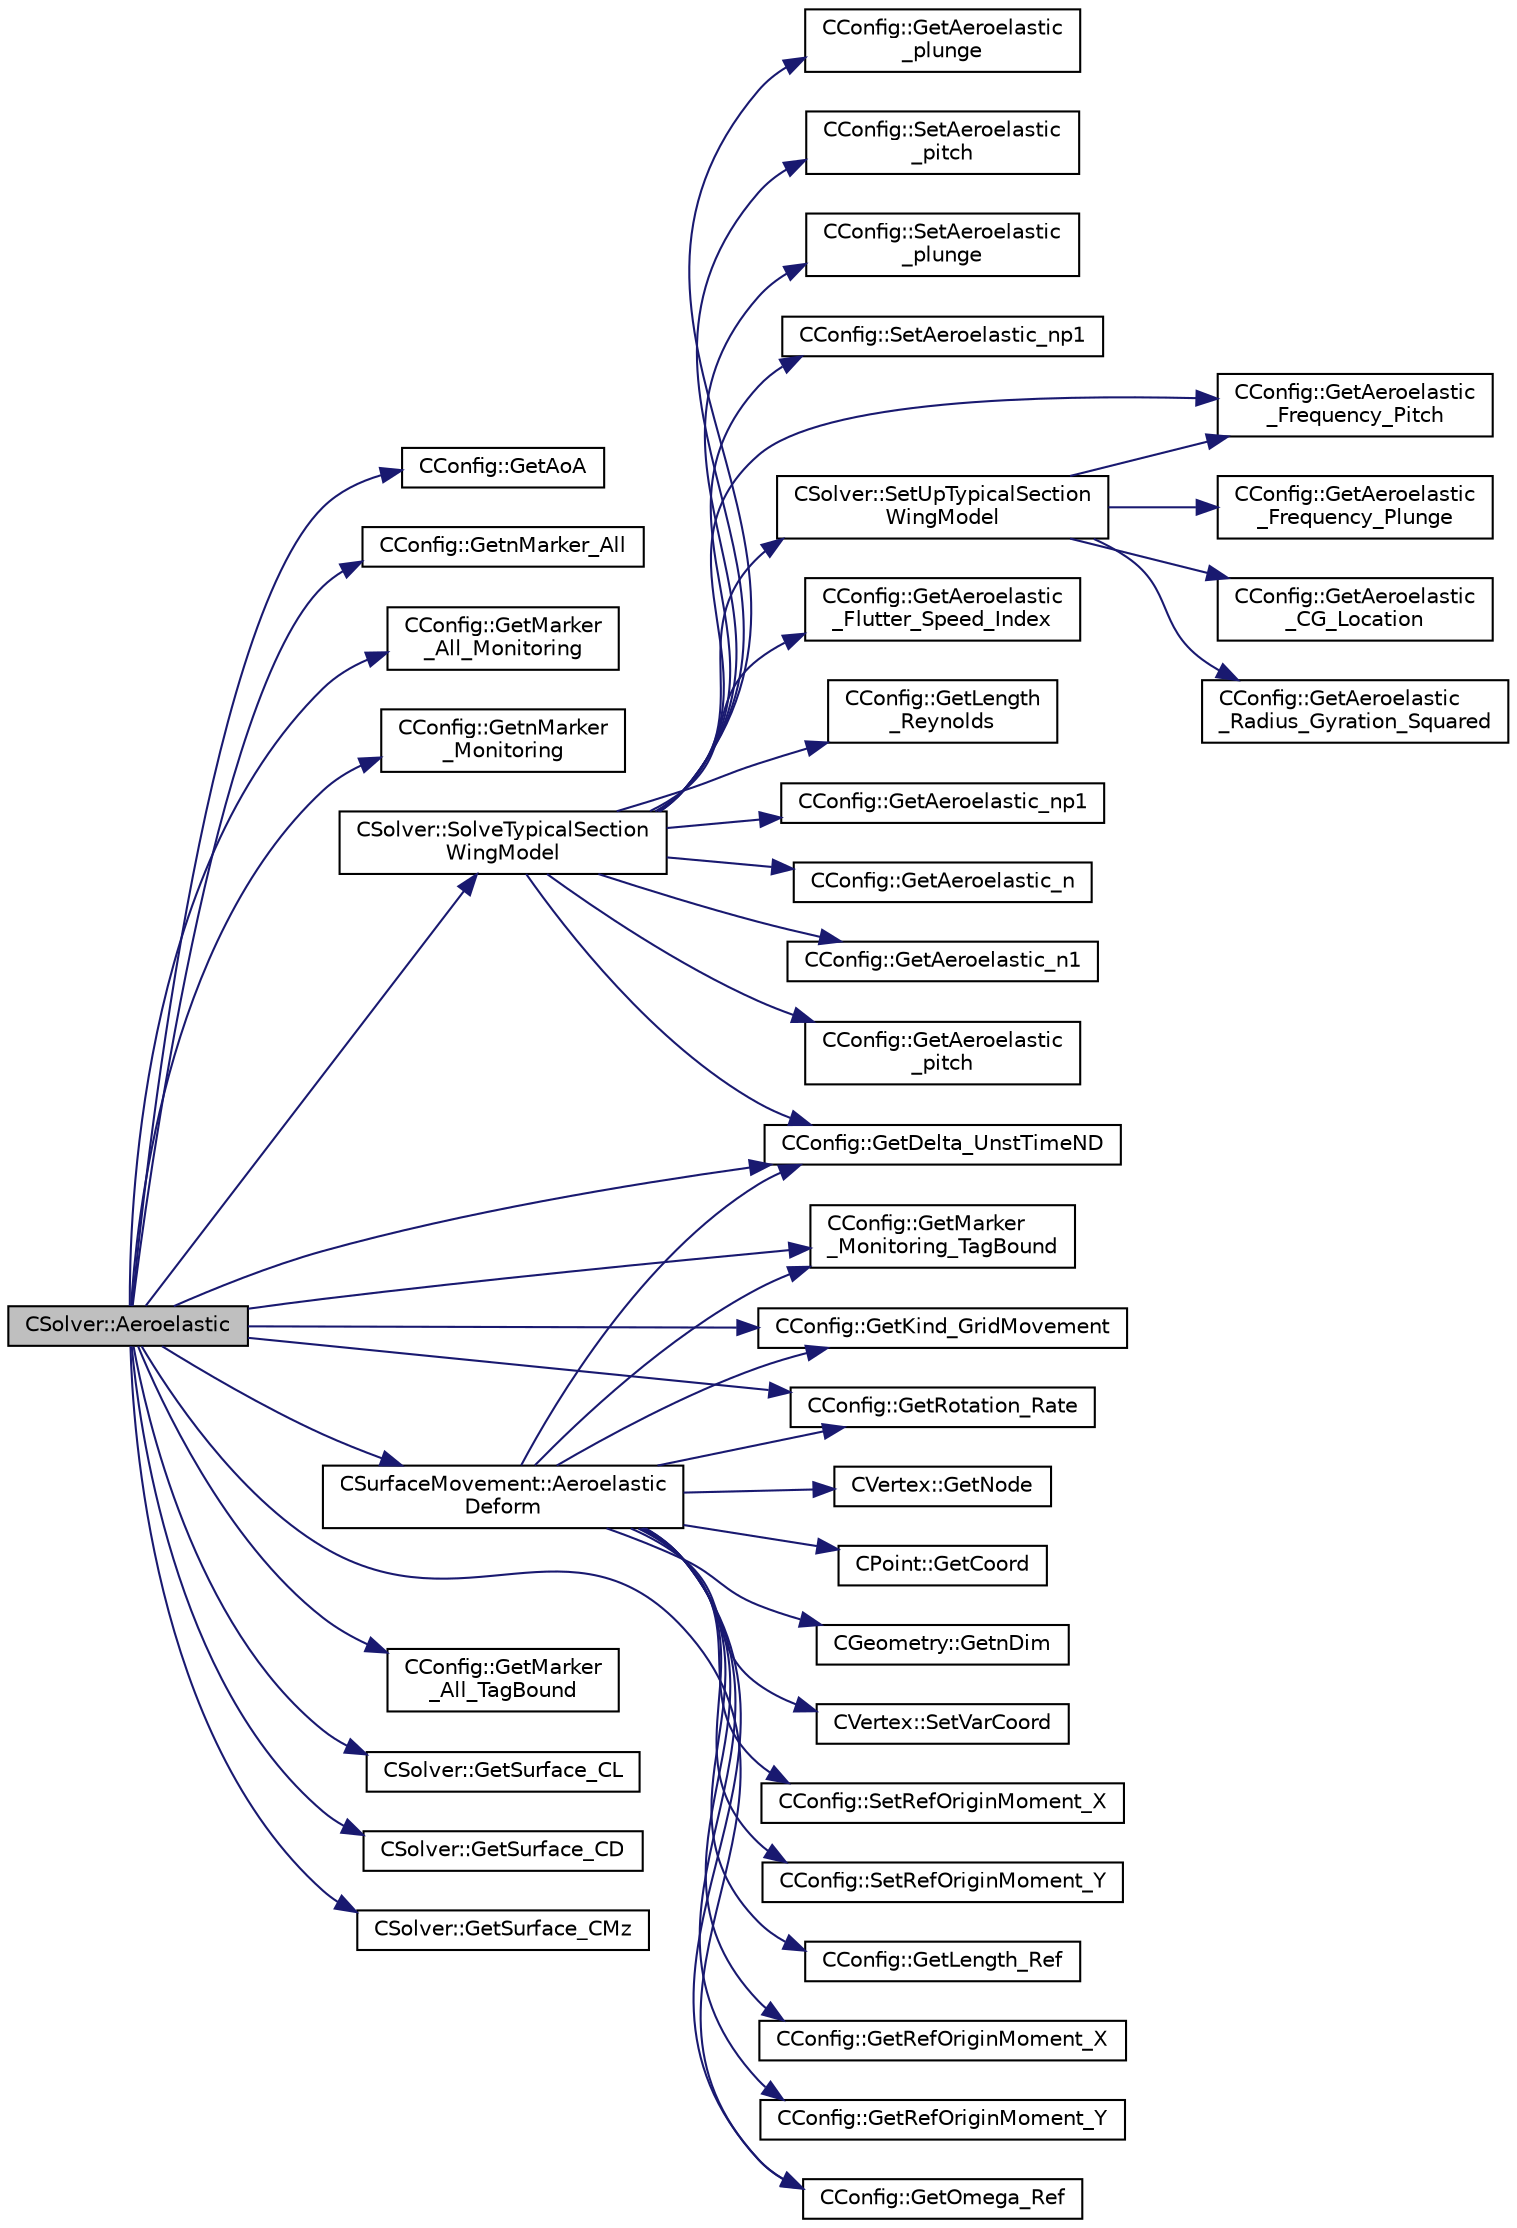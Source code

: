 digraph "CSolver::Aeroelastic"
{
  edge [fontname="Helvetica",fontsize="10",labelfontname="Helvetica",labelfontsize="10"];
  node [fontname="Helvetica",fontsize="10",shape=record];
  rankdir="LR";
  Node135 [label="CSolver::Aeroelastic",height=0.2,width=0.4,color="black", fillcolor="grey75", style="filled", fontcolor="black"];
  Node135 -> Node136 [color="midnightblue",fontsize="10",style="solid",fontname="Helvetica"];
  Node136 [label="CConfig::GetAoA",height=0.2,width=0.4,color="black", fillcolor="white", style="filled",URL="$class_c_config.html#a6020a5df7025ffb286f9b9f55f3f2773",tooltip="Get the angle of attack of the body. This is the angle between a reference line on a lifting body (of..."];
  Node135 -> Node137 [color="midnightblue",fontsize="10",style="solid",fontname="Helvetica"];
  Node137 [label="CConfig::GetnMarker_All",height=0.2,width=0.4,color="black", fillcolor="white", style="filled",URL="$class_c_config.html#a300c4884edfc0c2acf395036439004f4",tooltip="Get the total number of boundary markers including send/receive domains. "];
  Node135 -> Node138 [color="midnightblue",fontsize="10",style="solid",fontname="Helvetica"];
  Node138 [label="CConfig::GetMarker\l_All_Monitoring",height=0.2,width=0.4,color="black", fillcolor="white", style="filled",URL="$class_c_config.html#a942619938b389de95268bce31434c276",tooltip="Get the monitoring information for a marker val_marker. "];
  Node135 -> Node139 [color="midnightblue",fontsize="10",style="solid",fontname="Helvetica"];
  Node139 [label="CConfig::GetnMarker\l_Monitoring",height=0.2,width=0.4,color="black", fillcolor="white", style="filled",URL="$class_c_config.html#a62a92b26c1300323f4a4a035ec19af1a",tooltip="Get the total number of monitoring markers. "];
  Node135 -> Node140 [color="midnightblue",fontsize="10",style="solid",fontname="Helvetica"];
  Node140 [label="CConfig::GetMarker\l_Monitoring_TagBound",height=0.2,width=0.4,color="black", fillcolor="white", style="filled",URL="$class_c_config.html#a5bf47083eec0b00543d3d8c387f41ab2",tooltip="Get the name of the surface defined in the geometry file. "];
  Node135 -> Node141 [color="midnightblue",fontsize="10",style="solid",fontname="Helvetica"];
  Node141 [label="CConfig::GetMarker\l_All_TagBound",height=0.2,width=0.4,color="black", fillcolor="white", style="filled",URL="$class_c_config.html#a967e969a3beb24bb6e57d7036af003be",tooltip="Get the index of the surface defined in the geometry file. "];
  Node135 -> Node142 [color="midnightblue",fontsize="10",style="solid",fontname="Helvetica"];
  Node142 [label="CSolver::GetSurface_CL",height=0.2,width=0.4,color="black", fillcolor="white", style="filled",URL="$class_c_solver.html#a0bc167b99fb203f09522c6eb9f822ff5",tooltip="A virtual member. "];
  Node135 -> Node143 [color="midnightblue",fontsize="10",style="solid",fontname="Helvetica"];
  Node143 [label="CSolver::GetSurface_CD",height=0.2,width=0.4,color="black", fillcolor="white", style="filled",URL="$class_c_solver.html#af701c165a204f256eb6bb608b132c020",tooltip="A virtual member. "];
  Node135 -> Node144 [color="midnightblue",fontsize="10",style="solid",fontname="Helvetica"];
  Node144 [label="CSolver::GetSurface_CMz",height=0.2,width=0.4,color="black", fillcolor="white", style="filled",URL="$class_c_solver.html#a772a2f4099016858cdba75739805634f",tooltip="A virtual member. "];
  Node135 -> Node145 [color="midnightblue",fontsize="10",style="solid",fontname="Helvetica"];
  Node145 [label="CConfig::GetKind_GridMovement",height=0.2,width=0.4,color="black", fillcolor="white", style="filled",URL="$class_c_config.html#ab598508566cb08cb9929934d433ce400",tooltip="Get the type of dynamic mesh motion. Each zone gets a config file. "];
  Node135 -> Node146 [color="midnightblue",fontsize="10",style="solid",fontname="Helvetica"];
  Node146 [label="CConfig::GetDelta_UnstTimeND",height=0.2,width=0.4,color="black", fillcolor="white", style="filled",URL="$class_c_config.html#a417b45d0da107126e803258901f57920",tooltip="If we are prforming an unsteady simulation, there is only one value of the time step for the complete..."];
  Node135 -> Node147 [color="midnightblue",fontsize="10",style="solid",fontname="Helvetica"];
  Node147 [label="CConfig::GetRotation_Rate",height=0.2,width=0.4,color="black", fillcolor="white", style="filled",URL="$class_c_config.html#a6b8381fdd464a0f1074ab5e54d1b2572",tooltip="Get the rotation rate of the mesh. "];
  Node135 -> Node148 [color="midnightblue",fontsize="10",style="solid",fontname="Helvetica"];
  Node148 [label="CConfig::GetOmega_Ref",height=0.2,width=0.4,color="black", fillcolor="white", style="filled",URL="$class_c_config.html#a75bb1f8aa4d15be6690dd6cc5ab581a7",tooltip="Get the value of the reference angular velocity for non-dimensionalization. "];
  Node135 -> Node149 [color="midnightblue",fontsize="10",style="solid",fontname="Helvetica"];
  Node149 [label="CSolver::SolveTypicalSection\lWingModel",height=0.2,width=0.4,color="black", fillcolor="white", style="filled",URL="$class_c_solver.html#a13c86d41e468e5d7b9c7a21ab2008e19",tooltip="Solve the typical section wing model. "];
  Node149 -> Node150 [color="midnightblue",fontsize="10",style="solid",fontname="Helvetica"];
  Node150 [label="CConfig::GetAeroelastic\l_Frequency_Pitch",height=0.2,width=0.4,color="black", fillcolor="white", style="filled",URL="$class_c_config.html#a2cb6eeb8d14730720c5ee584b8cc7e8b",tooltip="Uncoupled Aeroelastic Frequency Pitch. "];
  Node149 -> Node151 [color="midnightblue",fontsize="10",style="solid",fontname="Helvetica"];
  Node151 [label="CConfig::GetAeroelastic\l_Flutter_Speed_Index",height=0.2,width=0.4,color="black", fillcolor="white", style="filled",URL="$class_c_config.html#a93afd81e0f5c99ef0632f80b8cb154ed",tooltip="Aeroelastic Flutter Speed Index. "];
  Node149 -> Node152 [color="midnightblue",fontsize="10",style="solid",fontname="Helvetica"];
  Node152 [label="CConfig::GetLength\l_Reynolds",height=0.2,width=0.4,color="black", fillcolor="white", style="filled",URL="$class_c_config.html#a07e07baa3b8259bfa545fd1de2fac74a",tooltip="Get the value of the Reynolds length. "];
  Node149 -> Node146 [color="midnightblue",fontsize="10",style="solid",fontname="Helvetica"];
  Node149 -> Node153 [color="midnightblue",fontsize="10",style="solid",fontname="Helvetica"];
  Node153 [label="CSolver::SetUpTypicalSection\lWingModel",height=0.2,width=0.4,color="black", fillcolor="white", style="filled",URL="$class_c_solver.html#a85ab76dcef372e9cf25c7df9738b364b",tooltip="Sets up the generalized eigenvectors and eigenvalues needed to solve the aeroelastic equations..."];
  Node153 -> Node154 [color="midnightblue",fontsize="10",style="solid",fontname="Helvetica"];
  Node154 [label="CConfig::GetAeroelastic\l_Frequency_Plunge",height=0.2,width=0.4,color="black", fillcolor="white", style="filled",URL="$class_c_config.html#a0ec6a5b1cd9d21bce43b0ad95a427687",tooltip="Uncoupled Aeroelastic Frequency Plunge. "];
  Node153 -> Node150 [color="midnightblue",fontsize="10",style="solid",fontname="Helvetica"];
  Node153 -> Node155 [color="midnightblue",fontsize="10",style="solid",fontname="Helvetica"];
  Node155 [label="CConfig::GetAeroelastic\l_CG_Location",height=0.2,width=0.4,color="black", fillcolor="white", style="filled",URL="$class_c_config.html#acc4baf536059893600bc566d7b8913e6",tooltip="Aeroelastic center of gravity location. "];
  Node153 -> Node156 [color="midnightblue",fontsize="10",style="solid",fontname="Helvetica"];
  Node156 [label="CConfig::GetAeroelastic\l_Radius_Gyration_Squared",height=0.2,width=0.4,color="black", fillcolor="white", style="filled",URL="$class_c_config.html#a3d4898b381409684e54710f8b8f6f047",tooltip="Aeroelastic radius of gyration squared. "];
  Node149 -> Node157 [color="midnightblue",fontsize="10",style="solid",fontname="Helvetica"];
  Node157 [label="CConfig::GetAeroelastic_np1",height=0.2,width=0.4,color="black", fillcolor="white", style="filled",URL="$class_c_config.html#a0b906eb233b861ce7f2f876bbfa9760a",tooltip="Value of Aeroelastic solution coordinate at time n+1. "];
  Node149 -> Node158 [color="midnightblue",fontsize="10",style="solid",fontname="Helvetica"];
  Node158 [label="CConfig::GetAeroelastic_n",height=0.2,width=0.4,color="black", fillcolor="white", style="filled",URL="$class_c_config.html#aa022e177ff1f274f7bdbfef950c0c448",tooltip="Value of Aeroelastic solution coordinate at time n. "];
  Node149 -> Node159 [color="midnightblue",fontsize="10",style="solid",fontname="Helvetica"];
  Node159 [label="CConfig::GetAeroelastic_n1",height=0.2,width=0.4,color="black", fillcolor="white", style="filled",URL="$class_c_config.html#a0e410f925eb73adfe30d3b44e589ec26",tooltip="Value of Aeroelastic solution coordinate at time n-1. "];
  Node149 -> Node160 [color="midnightblue",fontsize="10",style="solid",fontname="Helvetica"];
  Node160 [label="CConfig::GetAeroelastic\l_pitch",height=0.2,width=0.4,color="black", fillcolor="white", style="filled",URL="$class_c_config.html#a57928a763b6b5f41e2dac1992596138d",tooltip="Value of pitching coordinate. "];
  Node149 -> Node161 [color="midnightblue",fontsize="10",style="solid",fontname="Helvetica"];
  Node161 [label="CConfig::GetAeroelastic\l_plunge",height=0.2,width=0.4,color="black", fillcolor="white", style="filled",URL="$class_c_config.html#aa28d5164af585f7a1f3fa702fa044a2d",tooltip="Value of plunging coordinate. "];
  Node149 -> Node162 [color="midnightblue",fontsize="10",style="solid",fontname="Helvetica"];
  Node162 [label="CConfig::SetAeroelastic\l_pitch",height=0.2,width=0.4,color="black", fillcolor="white", style="filled",URL="$class_c_config.html#a9ba428baa92dc36b447d424450a49b1a",tooltip="Value of pitching coordinate. "];
  Node149 -> Node163 [color="midnightblue",fontsize="10",style="solid",fontname="Helvetica"];
  Node163 [label="CConfig::SetAeroelastic\l_plunge",height=0.2,width=0.4,color="black", fillcolor="white", style="filled",URL="$class_c_config.html#a265f87e00ba2ed387f084082c7f6d1cb",tooltip="Value of plunging coordinate. "];
  Node149 -> Node164 [color="midnightblue",fontsize="10",style="solid",fontname="Helvetica"];
  Node164 [label="CConfig::SetAeroelastic_np1",height=0.2,width=0.4,color="black", fillcolor="white", style="filled",URL="$class_c_config.html#a4705094b6e77c4764878ac83a665f02a",tooltip="Value of Aeroelastic solution coordinate at time n+1. "];
  Node135 -> Node165 [color="midnightblue",fontsize="10",style="solid",fontname="Helvetica"];
  Node165 [label="CSurfaceMovement::Aeroelastic\lDeform",height=0.2,width=0.4,color="black", fillcolor="white", style="filled",URL="$class_c_surface_movement.html#a3576789424ca6d19f6510d94f832cbb9",tooltip="Unsteady aeroelastic grid movement by deforming the mesh. "];
  Node165 -> Node166 [color="midnightblue",fontsize="10",style="solid",fontname="Helvetica"];
  Node166 [label="CConfig::GetLength_Ref",height=0.2,width=0.4,color="black", fillcolor="white", style="filled",URL="$class_c_config.html#ac423a5dfbbebbed75a74071dfd7d82d3",tooltip="Get the value of the reference length for non-dimensionalization. This value should always be 1 inter..."];
  Node165 -> Node140 [color="midnightblue",fontsize="10",style="solid",fontname="Helvetica"];
  Node165 -> Node145 [color="midnightblue",fontsize="10",style="solid",fontname="Helvetica"];
  Node165 -> Node146 [color="midnightblue",fontsize="10",style="solid",fontname="Helvetica"];
  Node165 -> Node147 [color="midnightblue",fontsize="10",style="solid",fontname="Helvetica"];
  Node165 -> Node148 [color="midnightblue",fontsize="10",style="solid",fontname="Helvetica"];
  Node165 -> Node167 [color="midnightblue",fontsize="10",style="solid",fontname="Helvetica"];
  Node167 [label="CConfig::GetRefOriginMoment_X",height=0.2,width=0.4,color="black", fillcolor="white", style="filled",URL="$class_c_config.html#ad16ba9ced46f18677ba639a6d31b8fc4",tooltip="Get reference origin x-coordinate for moment computation. "];
  Node165 -> Node168 [color="midnightblue",fontsize="10",style="solid",fontname="Helvetica"];
  Node168 [label="CConfig::GetRefOriginMoment_Y",height=0.2,width=0.4,color="black", fillcolor="white", style="filled",URL="$class_c_config.html#a7f4c4d90f8a12ff8f1cdc01c5cef1352",tooltip="Get reference origin y-coordinate for moment computation. "];
  Node165 -> Node169 [color="midnightblue",fontsize="10",style="solid",fontname="Helvetica"];
  Node169 [label="CVertex::GetNode",height=0.2,width=0.4,color="black", fillcolor="white", style="filled",URL="$class_c_vertex.html#a95c513bf927464157ed96b6c79779a1f",tooltip="Get the node of the vertex. "];
  Node165 -> Node170 [color="midnightblue",fontsize="10",style="solid",fontname="Helvetica"];
  Node170 [label="CPoint::GetCoord",height=0.2,width=0.4,color="black", fillcolor="white", style="filled",URL="$class_c_point.html#a95fe081d22e96e190cb3edcbf0d6525f",tooltip="Get the coordinates dor the control volume. "];
  Node165 -> Node171 [color="midnightblue",fontsize="10",style="solid",fontname="Helvetica"];
  Node171 [label="CGeometry::GetnDim",height=0.2,width=0.4,color="black", fillcolor="white", style="filled",URL="$class_c_geometry.html#a2af01006c0c4f74ba089582f1a3587fe",tooltip="Get number of coordinates. "];
  Node165 -> Node172 [color="midnightblue",fontsize="10",style="solid",fontname="Helvetica"];
  Node172 [label="CVertex::SetVarCoord",height=0.2,width=0.4,color="black", fillcolor="white", style="filled",URL="$class_c_vertex.html#a77faafc52f911c793851c71738fb85ba",tooltip="Set the value of the coordinate variation due to a surface modification. "];
  Node165 -> Node173 [color="midnightblue",fontsize="10",style="solid",fontname="Helvetica"];
  Node173 [label="CConfig::SetRefOriginMoment_X",height=0.2,width=0.4,color="black", fillcolor="white", style="filled",URL="$class_c_config.html#a6ca8f557014e78ee9086efefa37513f1",tooltip="Set reference origin x-coordinate for moment computation. "];
  Node165 -> Node174 [color="midnightblue",fontsize="10",style="solid",fontname="Helvetica"];
  Node174 [label="CConfig::SetRefOriginMoment_Y",height=0.2,width=0.4,color="black", fillcolor="white", style="filled",URL="$class_c_config.html#a6adc72e34adb72c23b38cd1cf557ea19",tooltip="Set reference origin y-coordinate for moment computation. "];
}
